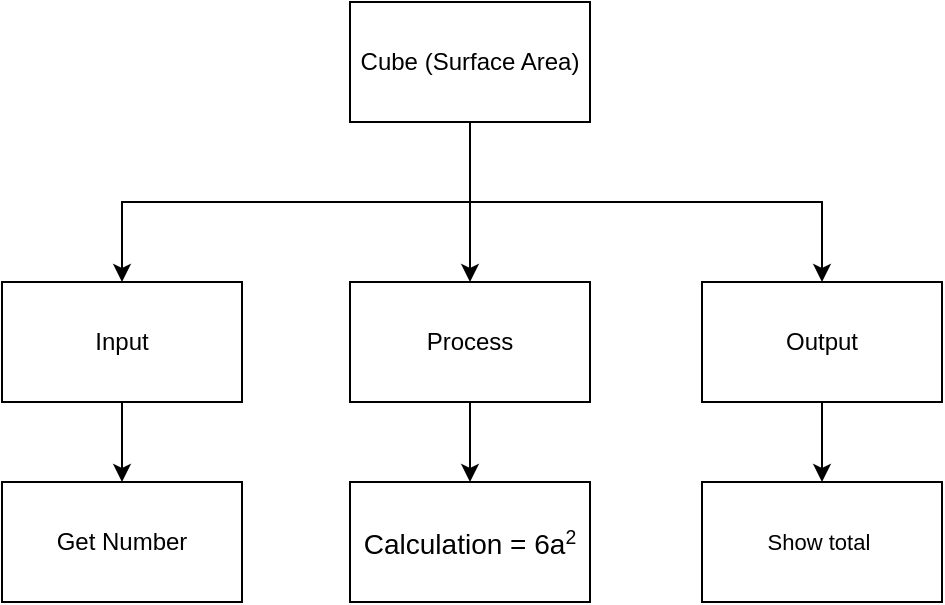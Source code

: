 <mxfile>
    <diagram id="pLT_od_KXsjE_QDWdCDo" name="Page-1">
        <mxGraphModel dx="690" dy="503" grid="1" gridSize="10" guides="1" tooltips="1" connect="1" arrows="1" fold="1" page="1" pageScale="1" pageWidth="827" pageHeight="1169" math="0" shadow="0">
            <root>
                <mxCell id="0"/>
                <mxCell id="1" parent="0"/>
                <mxCell id="3" style="edgeStyle=orthogonalEdgeStyle;html=1;entryX=0.5;entryY=0;entryDx=0;entryDy=0;rounded=0;" parent="1" source="6" target="9" edge="1">
                    <mxGeometry relative="1" as="geometry">
                        <Array as="points">
                            <mxPoint x="444" y="140"/>
                            <mxPoint x="270" y="140"/>
                        </Array>
                    </mxGeometry>
                </mxCell>
                <mxCell id="4" style="edgeStyle=orthogonalEdgeStyle;html=1;entryX=0.5;entryY=0;entryDx=0;entryDy=0;rounded=0;" parent="1" source="6" target="15" edge="1">
                    <mxGeometry relative="1" as="geometry">
                        <Array as="points">
                            <mxPoint x="444" y="140"/>
                            <mxPoint x="620" y="140"/>
                        </Array>
                    </mxGeometry>
                </mxCell>
                <mxCell id="5" style="edgeStyle=orthogonalEdgeStyle;shape=connector;rounded=0;html=1;entryX=0.5;entryY=0;entryDx=0;entryDy=0;labelBackgroundColor=default;fontFamily=Helvetica;fontSize=11;fontColor=default;endArrow=classic;strokeColor=default;" parent="1" source="6" target="12" edge="1">
                    <mxGeometry relative="1" as="geometry"/>
                </mxCell>
                <mxCell id="6" value="Cube (Surface Area)" style="rounded=0;whiteSpace=wrap;html=1;" parent="1" vertex="1">
                    <mxGeometry x="384" y="40" width="120" height="60" as="geometry"/>
                </mxCell>
                <mxCell id="7" style="edgeStyle=orthogonalEdgeStyle;rounded=0;html=1;entryX=0.5;entryY=0;entryDx=0;entryDy=0;elbow=vertical;" parent="1" source="9" target="16" edge="1">
                    <mxGeometry relative="1" as="geometry"/>
                </mxCell>
                <mxCell id="9" value="Input" style="rounded=0;whiteSpace=wrap;html=1;" parent="1" vertex="1">
                    <mxGeometry x="210" y="180" width="120" height="60" as="geometry"/>
                </mxCell>
                <mxCell id="24" style="edgeStyle=orthogonalEdgeStyle;rounded=0;html=1;" parent="1" source="12" target="22" edge="1">
                    <mxGeometry relative="1" as="geometry"/>
                </mxCell>
                <mxCell id="12" value="Process" style="rounded=0;whiteSpace=wrap;html=1;" parent="1" vertex="1">
                    <mxGeometry x="384" y="180" width="120" height="60" as="geometry"/>
                </mxCell>
                <mxCell id="14" style="edgeStyle=orthogonalEdgeStyle;shape=connector;rounded=0;html=1;entryX=0.5;entryY=0;entryDx=0;entryDy=0;labelBackgroundColor=default;fontFamily=Helvetica;fontSize=11;fontColor=default;endArrow=classic;strokeColor=default;" parent="1" source="15" target="21" edge="1">
                    <mxGeometry relative="1" as="geometry"/>
                </mxCell>
                <mxCell id="15" value="Output" style="rounded=0;whiteSpace=wrap;html=1;" parent="1" vertex="1">
                    <mxGeometry x="560" y="180" width="120" height="60" as="geometry"/>
                </mxCell>
                <mxCell id="16" value="Get Number" style="rounded=0;whiteSpace=wrap;html=1;" parent="1" vertex="1">
                    <mxGeometry x="210" y="280" width="120" height="60" as="geometry"/>
                </mxCell>
                <mxCell id="21" value="Show total&amp;nbsp;" style="rounded=0;whiteSpace=wrap;html=1;fontFamily=Helvetica;fontSize=11;fontColor=default;" parent="1" vertex="1">
                    <mxGeometry x="560" y="280" width="120" height="60" as="geometry"/>
                </mxCell>
                <mxCell id="22" value="&lt;font style=&quot;font-size: 14px&quot;&gt;Calculation = 6a&lt;/font&gt;&lt;font style=&quot;font-size: 11.667px&quot;&gt;&lt;sup&gt;2&lt;/sup&gt;&lt;/font&gt;" style="rounded=0;whiteSpace=wrap;html=1;" parent="1" vertex="1">
                    <mxGeometry x="384" y="280" width="120" height="60" as="geometry"/>
                </mxCell>
            </root>
        </mxGraphModel>
    </diagram>
</mxfile>
